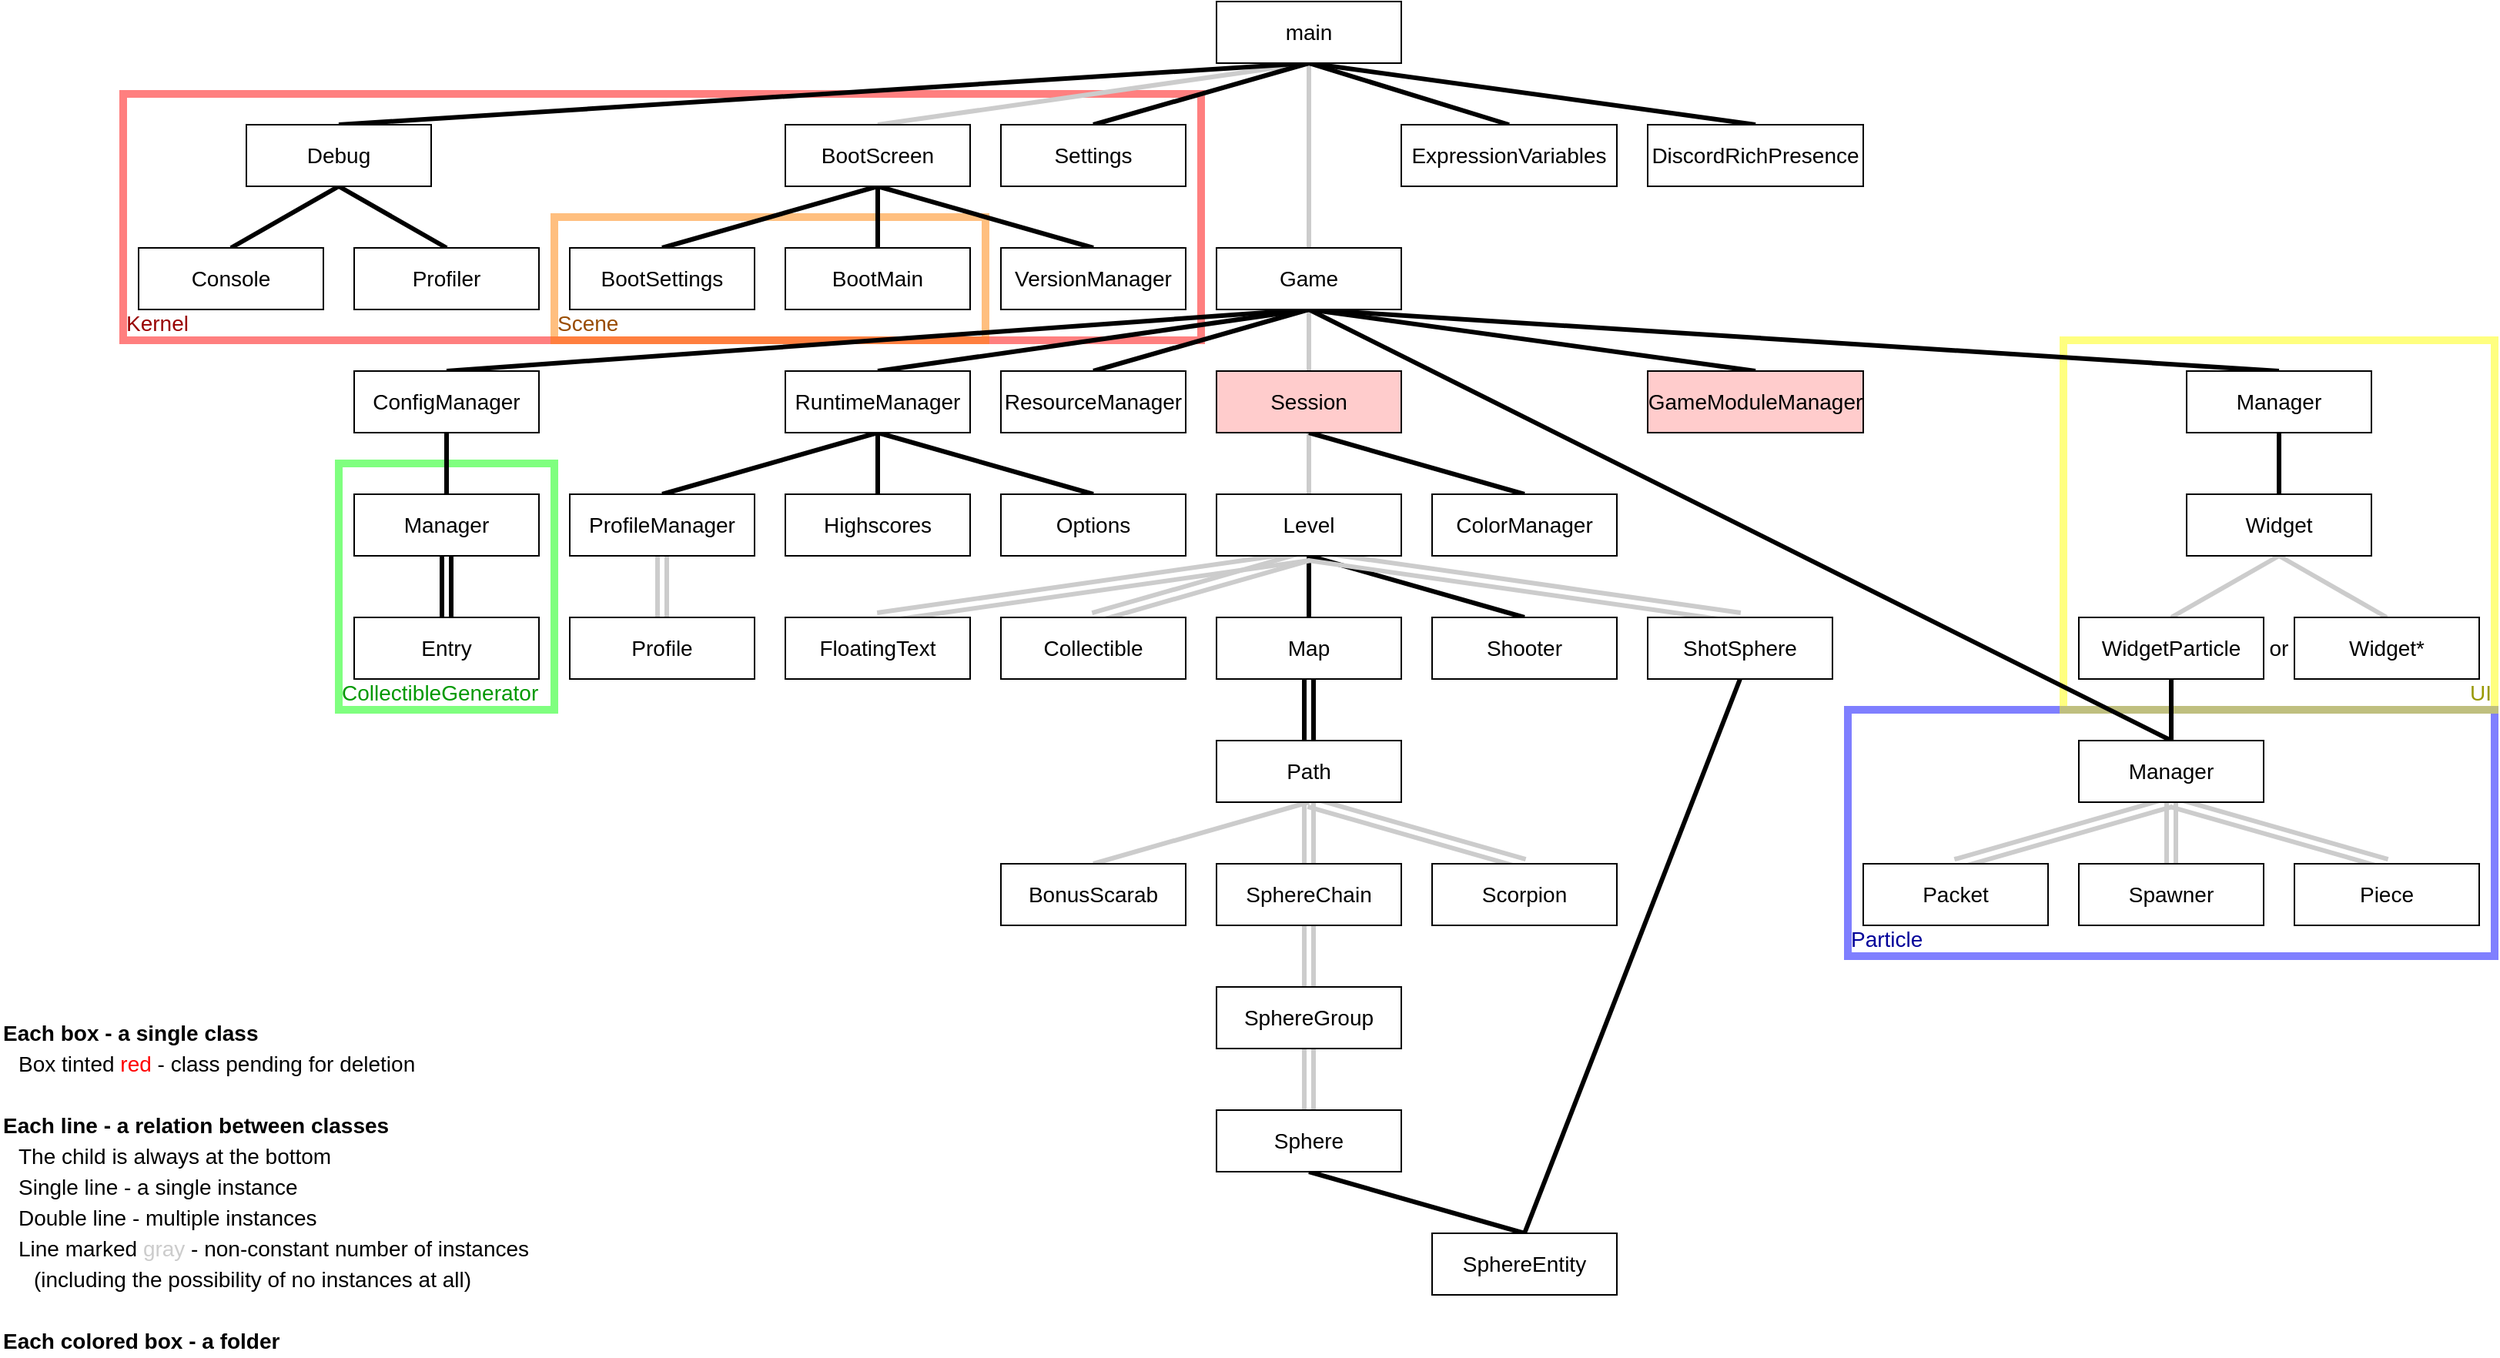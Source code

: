 <mxfile version="20.3.0" type="device"><diagram id="h_zDfp5tPSLX6i92sAXj" name="Strona-1"><mxGraphModel dx="1038" dy="649" grid="1" gridSize="10" guides="1" tooltips="1" connect="1" arrows="1" fold="1" page="1" pageScale="1" pageWidth="2000" pageHeight="1000" math="0" shadow="0"><root><mxCell id="0"/><mxCell id="1" parent="0"/><mxCell id="z9LtCZzbxtNk2Y4ewc-G-87" value="Kernel" style="rounded=0;whiteSpace=wrap;html=1;fontSize=14;fillColor=none;strokeWidth=5;perimeterSpacing=0;opacity=50;strokeColor=#FF0000;verticalAlign=bottom;align=left;fontColor=#990000;" vertex="1" parent="1"><mxGeometry x="160" y="140" width="700" height="160" as="geometry"/></mxCell><mxCell id="z9LtCZzbxtNk2Y4ewc-G-88" value="Scene" style="rounded=0;whiteSpace=wrap;html=1;fontSize=14;fillColor=none;strokeWidth=5;perimeterSpacing=0;opacity=50;strokeColor=#FF8000;verticalAlign=bottom;align=left;fontColor=#994C00;" vertex="1" parent="1"><mxGeometry x="440" y="220" width="280" height="80" as="geometry"/></mxCell><mxCell id="z9LtCZzbxtNk2Y4ewc-G-89" value="CollectibleGenerator" style="rounded=0;whiteSpace=wrap;html=1;fontSize=14;fillColor=none;strokeWidth=5;perimeterSpacing=0;opacity=50;strokeColor=#00FF00;verticalAlign=bottom;align=left;fontColor=#009900;" vertex="1" parent="1"><mxGeometry x="300" y="380" width="140" height="160" as="geometry"/></mxCell><mxCell id="z9LtCZzbxtNk2Y4ewc-G-90" value="Particle" style="rounded=0;whiteSpace=wrap;html=1;fontSize=14;fillColor=none;strokeWidth=5;perimeterSpacing=0;opacity=50;strokeColor=#0000FF;verticalAlign=bottom;align=left;fontColor=#000099;" vertex="1" parent="1"><mxGeometry x="1280" y="540" width="420" height="160" as="geometry"/></mxCell><mxCell id="z9LtCZzbxtNk2Y4ewc-G-92" value="UI" style="rounded=0;whiteSpace=wrap;html=1;fontSize=14;fillColor=none;strokeWidth=5;perimeterSpacing=0;opacity=50;strokeColor=#FFFF00;verticalAlign=bottom;align=right;fontColor=#999900;" vertex="1" parent="1"><mxGeometry x="1420" y="300" width="280" height="240" as="geometry"/></mxCell><mxCell id="z9LtCZzbxtNk2Y4ewc-G-29" style="rounded=0;orthogonalLoop=1;jettySize=auto;html=1;exitX=0.5;exitY=1;exitDx=0;exitDy=0;entryX=0.5;entryY=0;entryDx=0;entryDy=0;fontSize=14;endArrow=none;endFill=0;strokeWidth=3;strokeColor=#CCCCCC;" edge="1" parent="1" source="z9LtCZzbxtNk2Y4ewc-G-1" target="z9LtCZzbxtNk2Y4ewc-G-2"><mxGeometry relative="1" as="geometry"/></mxCell><mxCell id="z9LtCZzbxtNk2Y4ewc-G-39" style="edgeStyle=none;rounded=0;orthogonalLoop=1;jettySize=auto;html=1;exitX=0.5;exitY=1;exitDx=0;exitDy=0;entryX=0.5;entryY=0;entryDx=0;entryDy=0;strokeWidth=3;fontSize=14;endArrow=none;endFill=0;strokeColor=#CCCCCC;" edge="1" parent="1" source="z9LtCZzbxtNk2Y4ewc-G-1" target="z9LtCZzbxtNk2Y4ewc-G-3"><mxGeometry relative="1" as="geometry"/></mxCell><mxCell id="z9LtCZzbxtNk2Y4ewc-G-40" style="edgeStyle=none;rounded=0;orthogonalLoop=1;jettySize=auto;html=1;exitX=0.5;exitY=1;exitDx=0;exitDy=0;entryX=0.5;entryY=0;entryDx=0;entryDy=0;strokeWidth=3;fontSize=14;endArrow=none;endFill=0;" edge="1" parent="1" source="z9LtCZzbxtNk2Y4ewc-G-1" target="z9LtCZzbxtNk2Y4ewc-G-6"><mxGeometry relative="1" as="geometry"/></mxCell><mxCell id="z9LtCZzbxtNk2Y4ewc-G-41" style="edgeStyle=none;rounded=0;orthogonalLoop=1;jettySize=auto;html=1;exitX=0.5;exitY=1;exitDx=0;exitDy=0;entryX=0.5;entryY=0;entryDx=0;entryDy=0;strokeWidth=3;fontSize=14;endArrow=none;endFill=0;" edge="1" parent="1" source="z9LtCZzbxtNk2Y4ewc-G-1" target="z9LtCZzbxtNk2Y4ewc-G-7"><mxGeometry relative="1" as="geometry"/></mxCell><mxCell id="z9LtCZzbxtNk2Y4ewc-G-42" style="edgeStyle=none;rounded=0;orthogonalLoop=1;jettySize=auto;html=1;exitX=0.5;exitY=1;exitDx=0;exitDy=0;entryX=0.5;entryY=0;entryDx=0;entryDy=0;strokeWidth=3;fontSize=14;endArrow=none;endFill=0;" edge="1" parent="1" source="z9LtCZzbxtNk2Y4ewc-G-1" target="z9LtCZzbxtNk2Y4ewc-G-4"><mxGeometry relative="1" as="geometry"/></mxCell><mxCell id="z9LtCZzbxtNk2Y4ewc-G-43" style="edgeStyle=none;rounded=0;orthogonalLoop=1;jettySize=auto;html=1;exitX=0.5;exitY=1;exitDx=0;exitDy=0;entryX=0.5;entryY=0;entryDx=0;entryDy=0;strokeWidth=3;fontSize=14;endArrow=none;endFill=0;" edge="1" parent="1" source="z9LtCZzbxtNk2Y4ewc-G-1" target="z9LtCZzbxtNk2Y4ewc-G-5"><mxGeometry relative="1" as="geometry"/></mxCell><mxCell id="z9LtCZzbxtNk2Y4ewc-G-1" value="main" style="rounded=0;whiteSpace=wrap;html=1;fontSize=14;" vertex="1" parent="1"><mxGeometry x="870" y="80" width="120" height="40" as="geometry"/></mxCell><mxCell id="z9LtCZzbxtNk2Y4ewc-G-30" style="rounded=0;orthogonalLoop=1;jettySize=auto;html=1;exitX=0.5;exitY=1;exitDx=0;exitDy=0;entryX=0.5;entryY=0;entryDx=0;entryDy=0;strokeWidth=3;fontSize=14;endArrow=none;endFill=0;strokeColor=#CCCCCC;" edge="1" parent="1" source="z9LtCZzbxtNk2Y4ewc-G-2" target="z9LtCZzbxtNk2Y4ewc-G-8"><mxGeometry relative="1" as="geometry"/></mxCell><mxCell id="z9LtCZzbxtNk2Y4ewc-G-44" style="edgeStyle=none;rounded=0;orthogonalLoop=1;jettySize=auto;html=1;exitX=0.5;exitY=1;exitDx=0;exitDy=0;entryX=0.5;entryY=0;entryDx=0;entryDy=0;strokeWidth=3;fontSize=14;endArrow=none;endFill=0;" edge="1" parent="1" source="z9LtCZzbxtNk2Y4ewc-G-2" target="z9LtCZzbxtNk2Y4ewc-G-11"><mxGeometry relative="1" as="geometry"/></mxCell><mxCell id="z9LtCZzbxtNk2Y4ewc-G-45" style="edgeStyle=none;rounded=0;orthogonalLoop=1;jettySize=auto;html=1;exitX=0.5;exitY=1;exitDx=0;exitDy=0;entryX=0.5;entryY=0;entryDx=0;entryDy=0;strokeWidth=3;fontSize=14;endArrow=none;endFill=0;" edge="1" parent="1" source="z9LtCZzbxtNk2Y4ewc-G-2" target="z9LtCZzbxtNk2Y4ewc-G-12"><mxGeometry relative="1" as="geometry"/></mxCell><mxCell id="z9LtCZzbxtNk2Y4ewc-G-46" style="edgeStyle=none;rounded=0;orthogonalLoop=1;jettySize=auto;html=1;exitX=0.5;exitY=1;exitDx=0;exitDy=0;entryX=0.5;entryY=0;entryDx=0;entryDy=0;strokeWidth=3;fontSize=14;endArrow=none;endFill=0;" edge="1" parent="1" source="z9LtCZzbxtNk2Y4ewc-G-2" target="z9LtCZzbxtNk2Y4ewc-G-13"><mxGeometry relative="1" as="geometry"/></mxCell><mxCell id="z9LtCZzbxtNk2Y4ewc-G-47" style="edgeStyle=none;rounded=0;orthogonalLoop=1;jettySize=auto;html=1;exitX=0.5;exitY=1;exitDx=0;exitDy=0;entryX=0.5;entryY=0;entryDx=0;entryDy=0;strokeWidth=3;fontSize=14;endArrow=none;endFill=0;" edge="1" parent="1" source="z9LtCZzbxtNk2Y4ewc-G-2" target="z9LtCZzbxtNk2Y4ewc-G-14"><mxGeometry relative="1" as="geometry"/></mxCell><mxCell id="z9LtCZzbxtNk2Y4ewc-G-48" style="edgeStyle=none;rounded=0;orthogonalLoop=1;jettySize=auto;html=1;exitX=0.5;exitY=1;exitDx=0;exitDy=0;entryX=0.5;entryY=0;entryDx=0;entryDy=0;strokeWidth=3;fontSize=14;endArrow=none;endFill=0;" edge="1" parent="1" source="z9LtCZzbxtNk2Y4ewc-G-2" target="z9LtCZzbxtNk2Y4ewc-G-9"><mxGeometry relative="1" as="geometry"/></mxCell><mxCell id="z9LtCZzbxtNk2Y4ewc-G-49" style="edgeStyle=none;rounded=0;orthogonalLoop=1;jettySize=auto;html=1;exitX=0.5;exitY=1;exitDx=0;exitDy=0;entryX=0.5;entryY=0;entryDx=0;entryDy=0;strokeWidth=3;fontSize=14;endArrow=none;endFill=0;" edge="1" parent="1" source="z9LtCZzbxtNk2Y4ewc-G-2" target="z9LtCZzbxtNk2Y4ewc-G-10"><mxGeometry relative="1" as="geometry"/></mxCell><mxCell id="z9LtCZzbxtNk2Y4ewc-G-2" value="Game" style="rounded=0;whiteSpace=wrap;html=1;fontSize=14;" vertex="1" parent="1"><mxGeometry x="870" y="240" width="120" height="40" as="geometry"/></mxCell><mxCell id="z9LtCZzbxtNk2Y4ewc-G-64" style="edgeStyle=none;rounded=0;orthogonalLoop=1;jettySize=auto;html=1;exitX=0.5;exitY=1;exitDx=0;exitDy=0;entryX=0.5;entryY=0;entryDx=0;entryDy=0;strokeWidth=3;fontSize=14;endArrow=none;endFill=0;" edge="1" parent="1" source="z9LtCZzbxtNk2Y4ewc-G-3" target="z9LtCZzbxtNk2Y4ewc-G-61"><mxGeometry relative="1" as="geometry"/></mxCell><mxCell id="z9LtCZzbxtNk2Y4ewc-G-65" style="edgeStyle=none;rounded=0;orthogonalLoop=1;jettySize=auto;html=1;exitX=0.5;exitY=1;exitDx=0;exitDy=0;entryX=0.5;entryY=0;entryDx=0;entryDy=0;strokeWidth=3;fontSize=14;endArrow=none;endFill=0;" edge="1" parent="1" source="z9LtCZzbxtNk2Y4ewc-G-3" target="z9LtCZzbxtNk2Y4ewc-G-62"><mxGeometry relative="1" as="geometry"/></mxCell><mxCell id="z9LtCZzbxtNk2Y4ewc-G-66" style="edgeStyle=none;rounded=0;orthogonalLoop=1;jettySize=auto;html=1;exitX=0.5;exitY=1;exitDx=0;exitDy=0;entryX=0.5;entryY=0;entryDx=0;entryDy=0;strokeWidth=3;fontSize=14;endArrow=none;endFill=0;" edge="1" parent="1" source="z9LtCZzbxtNk2Y4ewc-G-3" target="z9LtCZzbxtNk2Y4ewc-G-63"><mxGeometry relative="1" as="geometry"/></mxCell><mxCell id="z9LtCZzbxtNk2Y4ewc-G-3" value="BootScreen" style="rounded=0;whiteSpace=wrap;html=1;fontSize=14;" vertex="1" parent="1"><mxGeometry x="590" y="160" width="120" height="40" as="geometry"/></mxCell><mxCell id="z9LtCZzbxtNk2Y4ewc-G-59" style="edgeStyle=none;rounded=0;orthogonalLoop=1;jettySize=auto;html=1;exitX=0.5;exitY=1;exitDx=0;exitDy=0;entryX=0.5;entryY=0;entryDx=0;entryDy=0;strokeWidth=3;fontSize=14;endArrow=none;endFill=0;" edge="1" parent="1" source="z9LtCZzbxtNk2Y4ewc-G-4" target="z9LtCZzbxtNk2Y4ewc-G-56"><mxGeometry relative="1" as="geometry"/></mxCell><mxCell id="z9LtCZzbxtNk2Y4ewc-G-60" style="edgeStyle=none;rounded=0;orthogonalLoop=1;jettySize=auto;html=1;exitX=0.5;exitY=1;exitDx=0;exitDy=0;entryX=0.5;entryY=0;entryDx=0;entryDy=0;strokeWidth=3;fontSize=14;endArrow=none;endFill=0;" edge="1" parent="1" source="z9LtCZzbxtNk2Y4ewc-G-4" target="z9LtCZzbxtNk2Y4ewc-G-58"><mxGeometry relative="1" as="geometry"/></mxCell><mxCell id="z9LtCZzbxtNk2Y4ewc-G-4" value="Debug" style="rounded=0;whiteSpace=wrap;html=1;fontSize=14;" vertex="1" parent="1"><mxGeometry x="240" y="160" width="120" height="40" as="geometry"/></mxCell><mxCell id="z9LtCZzbxtNk2Y4ewc-G-5" value="Settings" style="rounded=0;whiteSpace=wrap;html=1;fontSize=14;" vertex="1" parent="1"><mxGeometry x="730" y="160" width="120" height="40" as="geometry"/></mxCell><mxCell id="z9LtCZzbxtNk2Y4ewc-G-6" value="ExpressionVariables" style="rounded=0;whiteSpace=wrap;html=1;fontSize=14;" vertex="1" parent="1"><mxGeometry x="990" y="160" width="140" height="40" as="geometry"/></mxCell><mxCell id="z9LtCZzbxtNk2Y4ewc-G-7" value="DiscordRichPresence" style="rounded=0;whiteSpace=wrap;html=1;fontSize=14;" vertex="1" parent="1"><mxGeometry x="1150" y="160" width="140" height="40" as="geometry"/></mxCell><mxCell id="z9LtCZzbxtNk2Y4ewc-G-31" style="rounded=0;orthogonalLoop=1;jettySize=auto;html=1;exitX=0.5;exitY=1;exitDx=0;exitDy=0;entryX=0.5;entryY=0;entryDx=0;entryDy=0;strokeWidth=3;fontSize=14;endArrow=none;endFill=0;strokeColor=#CCCCCC;" edge="1" parent="1" source="z9LtCZzbxtNk2Y4ewc-G-8" target="z9LtCZzbxtNk2Y4ewc-G-15"><mxGeometry relative="1" as="geometry"/></mxCell><mxCell id="z9LtCZzbxtNk2Y4ewc-G-50" style="edgeStyle=none;rounded=0;orthogonalLoop=1;jettySize=auto;html=1;exitX=0.5;exitY=1;exitDx=0;exitDy=0;entryX=0.5;entryY=0;entryDx=0;entryDy=0;strokeWidth=3;fontSize=14;endArrow=none;endFill=0;" edge="1" parent="1" source="z9LtCZzbxtNk2Y4ewc-G-8" target="z9LtCZzbxtNk2Y4ewc-G-16"><mxGeometry relative="1" as="geometry"/></mxCell><mxCell id="z9LtCZzbxtNk2Y4ewc-G-8" value="Session" style="rounded=0;whiteSpace=wrap;html=1;fontSize=14;fillColor=#FFCCCC;" vertex="1" parent="1"><mxGeometry x="870" y="320" width="120" height="40" as="geometry"/></mxCell><mxCell id="z9LtCZzbxtNk2Y4ewc-G-80" style="edgeStyle=none;rounded=0;orthogonalLoop=1;jettySize=auto;html=1;exitX=0.5;exitY=1;exitDx=0;exitDy=0;entryX=0.5;entryY=0;entryDx=0;entryDy=0;strokeWidth=3;fontSize=14;endArrow=none;endFill=0;" edge="1" parent="1" source="z9LtCZzbxtNk2Y4ewc-G-9" target="z9LtCZzbxtNk2Y4ewc-G-79"><mxGeometry relative="1" as="geometry"/></mxCell><mxCell id="z9LtCZzbxtNk2Y4ewc-G-9" value="Manager" style="rounded=0;whiteSpace=wrap;html=1;fontSize=14;" vertex="1" parent="1"><mxGeometry x="1500" y="320" width="120" height="40" as="geometry"/></mxCell><mxCell id="z9LtCZzbxtNk2Y4ewc-G-84" style="edgeStyle=none;rounded=0;orthogonalLoop=1;jettySize=auto;html=1;exitX=0.5;exitY=1;exitDx=0;exitDy=0;entryX=0.5;entryY=0;entryDx=0;entryDy=0;strokeWidth=3;fontSize=14;endArrow=none;endFill=0;strokeColor=#CCCCCC;shape=link;" edge="1" parent="1" source="z9LtCZzbxtNk2Y4ewc-G-10" target="z9LtCZzbxtNk2Y4ewc-G-81"><mxGeometry relative="1" as="geometry"/></mxCell><mxCell id="z9LtCZzbxtNk2Y4ewc-G-85" style="edgeStyle=none;rounded=0;orthogonalLoop=1;jettySize=auto;html=1;exitX=0.5;exitY=1;exitDx=0;exitDy=0;entryX=0.5;entryY=0;entryDx=0;entryDy=0;strokeWidth=3;fontSize=14;endArrow=none;endFill=0;strokeColor=#CCCCCC;shape=link;" edge="1" parent="1" source="z9LtCZzbxtNk2Y4ewc-G-10" target="z9LtCZzbxtNk2Y4ewc-G-82"><mxGeometry relative="1" as="geometry"/></mxCell><mxCell id="z9LtCZzbxtNk2Y4ewc-G-86" style="edgeStyle=none;rounded=0;orthogonalLoop=1;jettySize=auto;html=1;exitX=0.5;exitY=1;exitDx=0;exitDy=0;entryX=0.5;entryY=0;entryDx=0;entryDy=0;strokeWidth=3;fontSize=14;endArrow=none;endFill=0;strokeColor=#CCCCCC;shape=link;" edge="1" parent="1" source="z9LtCZzbxtNk2Y4ewc-G-10" target="z9LtCZzbxtNk2Y4ewc-G-83"><mxGeometry relative="1" as="geometry"/></mxCell><mxCell id="z9LtCZzbxtNk2Y4ewc-G-10" value="Manager" style="rounded=0;whiteSpace=wrap;html=1;fontSize=14;" vertex="1" parent="1"><mxGeometry x="1430" y="560" width="120" height="40" as="geometry"/></mxCell><mxCell id="z9LtCZzbxtNk2Y4ewc-G-76" style="edgeStyle=none;rounded=0;orthogonalLoop=1;jettySize=auto;html=1;exitX=0.5;exitY=1;exitDx=0;exitDy=0;entryX=0.5;entryY=0;entryDx=0;entryDy=0;strokeWidth=3;fontSize=14;endArrow=none;endFill=0;" edge="1" parent="1" source="z9LtCZzbxtNk2Y4ewc-G-11" target="z9LtCZzbxtNk2Y4ewc-G-75"><mxGeometry relative="1" as="geometry"/></mxCell><mxCell id="z9LtCZzbxtNk2Y4ewc-G-11" value="ConfigManager" style="rounded=0;whiteSpace=wrap;html=1;fontSize=14;" vertex="1" parent="1"><mxGeometry x="310" y="320" width="120" height="40" as="geometry"/></mxCell><mxCell id="z9LtCZzbxtNk2Y4ewc-G-12" value="ResourceManager" style="rounded=0;whiteSpace=wrap;html=1;fontSize=14;" vertex="1" parent="1"><mxGeometry x="730" y="320" width="120" height="40" as="geometry"/></mxCell><mxCell id="z9LtCZzbxtNk2Y4ewc-G-70" style="edgeStyle=none;rounded=0;orthogonalLoop=1;jettySize=auto;html=1;exitX=0.5;exitY=1;exitDx=0;exitDy=0;entryX=0.5;entryY=0;entryDx=0;entryDy=0;strokeWidth=3;fontSize=14;endArrow=none;endFill=0;" edge="1" parent="1" source="z9LtCZzbxtNk2Y4ewc-G-13" target="z9LtCZzbxtNk2Y4ewc-G-69"><mxGeometry relative="1" as="geometry"/></mxCell><mxCell id="z9LtCZzbxtNk2Y4ewc-G-71" style="edgeStyle=none;rounded=0;orthogonalLoop=1;jettySize=auto;html=1;exitX=0.5;exitY=1;exitDx=0;exitDy=0;entryX=0.5;entryY=0;entryDx=0;entryDy=0;strokeWidth=3;fontSize=14;endArrow=none;endFill=0;" edge="1" parent="1" source="z9LtCZzbxtNk2Y4ewc-G-13" target="z9LtCZzbxtNk2Y4ewc-G-68"><mxGeometry relative="1" as="geometry"/></mxCell><mxCell id="z9LtCZzbxtNk2Y4ewc-G-72" style="edgeStyle=none;rounded=0;orthogonalLoop=1;jettySize=auto;html=1;exitX=0.5;exitY=1;exitDx=0;exitDy=0;entryX=0.5;entryY=0;entryDx=0;entryDy=0;strokeWidth=3;fontSize=14;endArrow=none;endFill=0;" edge="1" parent="1" source="z9LtCZzbxtNk2Y4ewc-G-13" target="z9LtCZzbxtNk2Y4ewc-G-67"><mxGeometry relative="1" as="geometry"/></mxCell><mxCell id="z9LtCZzbxtNk2Y4ewc-G-13" value="RuntimeManager" style="rounded=0;whiteSpace=wrap;html=1;fontSize=14;" vertex="1" parent="1"><mxGeometry x="590" y="320" width="120" height="40" as="geometry"/></mxCell><mxCell id="z9LtCZzbxtNk2Y4ewc-G-14" value="GameModuleManager" style="rounded=0;whiteSpace=wrap;html=1;fontSize=14;fillColor=#FFCCCC;" vertex="1" parent="1"><mxGeometry x="1150" y="320" width="140" height="40" as="geometry"/></mxCell><mxCell id="z9LtCZzbxtNk2Y4ewc-G-32" style="rounded=0;orthogonalLoop=1;jettySize=auto;html=1;exitX=0.5;exitY=1;exitDx=0;exitDy=0;entryX=0.5;entryY=0;entryDx=0;entryDy=0;strokeWidth=3;fontSize=14;endArrow=none;endFill=0;" edge="1" parent="1" source="z9LtCZzbxtNk2Y4ewc-G-15" target="z9LtCZzbxtNk2Y4ewc-G-17"><mxGeometry relative="1" as="geometry"/></mxCell><mxCell id="z9LtCZzbxtNk2Y4ewc-G-51" style="edgeStyle=none;rounded=0;orthogonalLoop=1;jettySize=auto;html=1;exitX=0.5;exitY=1;exitDx=0;exitDy=0;entryX=0.5;entryY=0;entryDx=0;entryDy=0;strokeWidth=3;fontSize=14;endArrow=none;endFill=0;shape=link;strokeColor=#CCCCCC;" edge="1" parent="1" source="z9LtCZzbxtNk2Y4ewc-G-15" target="z9LtCZzbxtNk2Y4ewc-G-21"><mxGeometry relative="1" as="geometry"/></mxCell><mxCell id="z9LtCZzbxtNk2Y4ewc-G-52" style="edgeStyle=none;rounded=0;orthogonalLoop=1;jettySize=auto;html=1;exitX=0.5;exitY=1;exitDx=0;exitDy=0;entryX=0.5;entryY=0;entryDx=0;entryDy=0;strokeWidth=3;fontSize=14;endArrow=none;endFill=0;shape=link;strokeColor=#CCCCCC;" edge="1" parent="1" source="z9LtCZzbxtNk2Y4ewc-G-15" target="z9LtCZzbxtNk2Y4ewc-G-20"><mxGeometry relative="1" as="geometry"/></mxCell><mxCell id="z9LtCZzbxtNk2Y4ewc-G-53" style="edgeStyle=none;rounded=0;orthogonalLoop=1;jettySize=auto;html=1;exitX=0.5;exitY=1;exitDx=0;exitDy=0;entryX=0.5;entryY=0;entryDx=0;entryDy=0;strokeWidth=3;fontSize=14;endArrow=none;endFill=0;" edge="1" parent="1" source="z9LtCZzbxtNk2Y4ewc-G-15" target="z9LtCZzbxtNk2Y4ewc-G-18"><mxGeometry relative="1" as="geometry"/></mxCell><mxCell id="z9LtCZzbxtNk2Y4ewc-G-54" style="edgeStyle=none;rounded=0;orthogonalLoop=1;jettySize=auto;html=1;exitX=0.5;exitY=1;exitDx=0;exitDy=0;entryX=0.5;entryY=0;entryDx=0;entryDy=0;strokeWidth=3;fontSize=14;endArrow=none;endFill=0;shape=link;strokeColor=#CCCCCC;" edge="1" parent="1" source="z9LtCZzbxtNk2Y4ewc-G-15" target="z9LtCZzbxtNk2Y4ewc-G-19"><mxGeometry relative="1" as="geometry"/></mxCell><mxCell id="z9LtCZzbxtNk2Y4ewc-G-15" value="Level" style="rounded=0;whiteSpace=wrap;html=1;fontSize=14;" vertex="1" parent="1"><mxGeometry x="870" y="400" width="120" height="40" as="geometry"/></mxCell><mxCell id="z9LtCZzbxtNk2Y4ewc-G-16" value="ColorManager" style="rounded=0;whiteSpace=wrap;html=1;fontSize=14;" vertex="1" parent="1"><mxGeometry x="1010" y="400" width="120" height="40" as="geometry"/></mxCell><mxCell id="z9LtCZzbxtNk2Y4ewc-G-33" style="rounded=0;orthogonalLoop=1;jettySize=auto;html=1;exitX=0.5;exitY=1;exitDx=0;exitDy=0;entryX=0.5;entryY=0;entryDx=0;entryDy=0;strokeWidth=3;fontSize=14;endArrow=none;endFill=0;shape=link;" edge="1" parent="1" source="z9LtCZzbxtNk2Y4ewc-G-17" target="z9LtCZzbxtNk2Y4ewc-G-22"><mxGeometry relative="1" as="geometry"/></mxCell><mxCell id="z9LtCZzbxtNk2Y4ewc-G-17" value="Map" style="rounded=0;whiteSpace=wrap;html=1;fontSize=14;" vertex="1" parent="1"><mxGeometry x="870" y="480" width="120" height="40" as="geometry"/></mxCell><mxCell id="z9LtCZzbxtNk2Y4ewc-G-18" value="Shooter" style="rounded=0;whiteSpace=wrap;html=1;fontSize=14;" vertex="1" parent="1"><mxGeometry x="1010" y="480" width="120" height="40" as="geometry"/></mxCell><mxCell id="z9LtCZzbxtNk2Y4ewc-G-100" style="edgeStyle=none;rounded=0;orthogonalLoop=1;jettySize=auto;html=1;exitX=0.5;exitY=1;exitDx=0;exitDy=0;strokeWidth=3;fontSize=14;fontColor=#009900;endArrow=none;endFill=0;" edge="1" parent="1" source="z9LtCZzbxtNk2Y4ewc-G-19"><mxGeometry relative="1" as="geometry"><mxPoint x="1070" y="880" as="targetPoint"/></mxGeometry></mxCell><mxCell id="z9LtCZzbxtNk2Y4ewc-G-19" value="ShotSphere" style="rounded=0;whiteSpace=wrap;html=1;fontSize=14;" vertex="1" parent="1"><mxGeometry x="1150" y="480" width="120" height="40" as="geometry"/></mxCell><mxCell id="z9LtCZzbxtNk2Y4ewc-G-20" value="Collectible" style="rounded=0;whiteSpace=wrap;html=1;fontSize=14;" vertex="1" parent="1"><mxGeometry x="730" y="480" width="120" height="40" as="geometry"/></mxCell><mxCell id="z9LtCZzbxtNk2Y4ewc-G-21" value="FloatingText" style="rounded=0;whiteSpace=wrap;html=1;fontSize=14;" vertex="1" parent="1"><mxGeometry x="590" y="480" width="120" height="40" as="geometry"/></mxCell><mxCell id="z9LtCZzbxtNk2Y4ewc-G-34" style="rounded=0;orthogonalLoop=1;jettySize=auto;html=1;exitX=0.5;exitY=1;exitDx=0;exitDy=0;entryX=0.5;entryY=0;entryDx=0;entryDy=0;strokeWidth=3;fontSize=14;endArrow=none;endFill=0;shape=link;strokeColor=#CCCCCC;" edge="1" parent="1" source="z9LtCZzbxtNk2Y4ewc-G-22" target="z9LtCZzbxtNk2Y4ewc-G-23"><mxGeometry relative="1" as="geometry"/></mxCell><mxCell id="z9LtCZzbxtNk2Y4ewc-G-38" style="rounded=0;orthogonalLoop=1;jettySize=auto;html=1;exitX=0.5;exitY=1;exitDx=0;exitDy=0;entryX=0.5;entryY=0;entryDx=0;entryDy=0;strokeWidth=3;fontSize=14;endArrow=none;endFill=0;strokeColor=#CCCCCC;" edge="1" parent="1" source="z9LtCZzbxtNk2Y4ewc-G-22" target="z9LtCZzbxtNk2Y4ewc-G-24"><mxGeometry relative="1" as="geometry"/></mxCell><mxCell id="z9LtCZzbxtNk2Y4ewc-G-55" style="edgeStyle=none;rounded=0;orthogonalLoop=1;jettySize=auto;html=1;exitX=0.5;exitY=1;exitDx=0;exitDy=0;entryX=0.5;entryY=0;entryDx=0;entryDy=0;strokeWidth=3;fontSize=14;endArrow=none;endFill=0;shape=link;strokeColor=#CCCCCC;" edge="1" parent="1" source="z9LtCZzbxtNk2Y4ewc-G-22" target="z9LtCZzbxtNk2Y4ewc-G-25"><mxGeometry relative="1" as="geometry"/></mxCell><mxCell id="z9LtCZzbxtNk2Y4ewc-G-22" value="Path" style="rounded=0;whiteSpace=wrap;html=1;fontSize=14;" vertex="1" parent="1"><mxGeometry x="870" y="560" width="120" height="40" as="geometry"/></mxCell><mxCell id="z9LtCZzbxtNk2Y4ewc-G-35" style="rounded=0;orthogonalLoop=1;jettySize=auto;html=1;exitX=0.5;exitY=1;exitDx=0;exitDy=0;entryX=0.5;entryY=0;entryDx=0;entryDy=0;strokeWidth=3;fontSize=14;endArrow=none;endFill=0;shape=link;strokeColor=#CCCCCC;" edge="1" parent="1" source="z9LtCZzbxtNk2Y4ewc-G-23" target="z9LtCZzbxtNk2Y4ewc-G-26"><mxGeometry relative="1" as="geometry"/></mxCell><mxCell id="z9LtCZzbxtNk2Y4ewc-G-23" value="SphereChain" style="rounded=0;whiteSpace=wrap;html=1;fontSize=14;" vertex="1" parent="1"><mxGeometry x="870" y="640" width="120" height="40" as="geometry"/></mxCell><mxCell id="z9LtCZzbxtNk2Y4ewc-G-24" value="BonusScarab" style="rounded=0;whiteSpace=wrap;html=1;fontSize=14;" vertex="1" parent="1"><mxGeometry x="730" y="640" width="120" height="40" as="geometry"/></mxCell><mxCell id="z9LtCZzbxtNk2Y4ewc-G-25" value="Scorpion" style="rounded=0;whiteSpace=wrap;html=1;fontSize=14;" vertex="1" parent="1"><mxGeometry x="1010" y="640" width="120" height="40" as="geometry"/></mxCell><mxCell id="z9LtCZzbxtNk2Y4ewc-G-36" style="rounded=0;orthogonalLoop=1;jettySize=auto;html=1;exitX=0.5;exitY=1;exitDx=0;exitDy=0;entryX=0.5;entryY=0;entryDx=0;entryDy=0;strokeWidth=3;fontSize=14;endArrow=none;endFill=0;strokeColor=#CCCCCC;shape=link;" edge="1" parent="1" source="z9LtCZzbxtNk2Y4ewc-G-26" target="z9LtCZzbxtNk2Y4ewc-G-27"><mxGeometry relative="1" as="geometry"/></mxCell><mxCell id="z9LtCZzbxtNk2Y4ewc-G-26" value="SphereGroup" style="rounded=0;whiteSpace=wrap;html=1;fontSize=14;" vertex="1" parent="1"><mxGeometry x="870" y="720" width="120" height="40" as="geometry"/></mxCell><mxCell id="z9LtCZzbxtNk2Y4ewc-G-37" style="rounded=0;orthogonalLoop=1;jettySize=auto;html=1;exitX=0.5;exitY=1;exitDx=0;exitDy=0;entryX=0.5;entryY=0;entryDx=0;entryDy=0;strokeWidth=3;fontSize=14;endArrow=none;endFill=0;" edge="1" parent="1" source="z9LtCZzbxtNk2Y4ewc-G-27" target="z9LtCZzbxtNk2Y4ewc-G-28"><mxGeometry relative="1" as="geometry"/></mxCell><mxCell id="z9LtCZzbxtNk2Y4ewc-G-27" value="Sphere" style="rounded=0;whiteSpace=wrap;html=1;fontSize=14;" vertex="1" parent="1"><mxGeometry x="870" y="800" width="120" height="40" as="geometry"/></mxCell><mxCell id="z9LtCZzbxtNk2Y4ewc-G-28" value="SphereEntity" style="rounded=0;whiteSpace=wrap;html=1;fontSize=14;" vertex="1" parent="1"><mxGeometry x="1010" y="880" width="120" height="40" as="geometry"/></mxCell><mxCell id="z9LtCZzbxtNk2Y4ewc-G-56" value="Profiler" style="rounded=0;whiteSpace=wrap;html=1;fontSize=14;" vertex="1" parent="1"><mxGeometry x="310" y="240" width="120" height="40" as="geometry"/></mxCell><mxCell id="z9LtCZzbxtNk2Y4ewc-G-58" value="Console" style="rounded=0;whiteSpace=wrap;html=1;fontSize=14;" vertex="1" parent="1"><mxGeometry x="170" y="240" width="120" height="40" as="geometry"/></mxCell><mxCell id="z9LtCZzbxtNk2Y4ewc-G-61" value="VersionManager" style="rounded=0;whiteSpace=wrap;html=1;fontSize=14;" vertex="1" parent="1"><mxGeometry x="730" y="240" width="120" height="40" as="geometry"/></mxCell><mxCell id="z9LtCZzbxtNk2Y4ewc-G-62" value="BootMain" style="rounded=0;whiteSpace=wrap;html=1;fontSize=14;" vertex="1" parent="1"><mxGeometry x="590" y="240" width="120" height="40" as="geometry"/></mxCell><mxCell id="z9LtCZzbxtNk2Y4ewc-G-63" value="BootSettings" style="rounded=0;whiteSpace=wrap;html=1;fontSize=14;" vertex="1" parent="1"><mxGeometry x="450" y="240" width="120" height="40" as="geometry"/></mxCell><mxCell id="z9LtCZzbxtNk2Y4ewc-G-74" style="edgeStyle=none;rounded=0;orthogonalLoop=1;jettySize=auto;html=1;exitX=0.5;exitY=1;exitDx=0;exitDy=0;entryX=0.5;entryY=0;entryDx=0;entryDy=0;strokeWidth=3;fontSize=14;endArrow=none;endFill=0;shape=link;strokeColor=#CCCCCC;" edge="1" parent="1" source="z9LtCZzbxtNk2Y4ewc-G-67" target="z9LtCZzbxtNk2Y4ewc-G-73"><mxGeometry relative="1" as="geometry"/></mxCell><mxCell id="z9LtCZzbxtNk2Y4ewc-G-67" value="ProfileManager" style="rounded=0;whiteSpace=wrap;html=1;fontSize=14;" vertex="1" parent="1"><mxGeometry x="450" y="400" width="120" height="40" as="geometry"/></mxCell><mxCell id="z9LtCZzbxtNk2Y4ewc-G-68" value="Highscores" style="rounded=0;whiteSpace=wrap;html=1;fontSize=14;" vertex="1" parent="1"><mxGeometry x="590" y="400" width="120" height="40" as="geometry"/></mxCell><mxCell id="z9LtCZzbxtNk2Y4ewc-G-69" value="Options" style="rounded=0;whiteSpace=wrap;html=1;fontSize=14;" vertex="1" parent="1"><mxGeometry x="730" y="400" width="120" height="40" as="geometry"/></mxCell><mxCell id="z9LtCZzbxtNk2Y4ewc-G-73" value="Profile" style="rounded=0;whiteSpace=wrap;html=1;fontSize=14;" vertex="1" parent="1"><mxGeometry x="450" y="480" width="120" height="40" as="geometry"/></mxCell><mxCell id="z9LtCZzbxtNk2Y4ewc-G-78" style="edgeStyle=none;rounded=0;orthogonalLoop=1;jettySize=auto;html=1;exitX=0.5;exitY=1;exitDx=0;exitDy=0;entryX=0.5;entryY=0;entryDx=0;entryDy=0;strokeWidth=3;fontSize=14;endArrow=none;endFill=0;shape=link;" edge="1" parent="1" source="z9LtCZzbxtNk2Y4ewc-G-75" target="z9LtCZzbxtNk2Y4ewc-G-77"><mxGeometry relative="1" as="geometry"/></mxCell><mxCell id="z9LtCZzbxtNk2Y4ewc-G-75" value="Manager" style="rounded=0;whiteSpace=wrap;html=1;fontSize=14;" vertex="1" parent="1"><mxGeometry x="310" y="400" width="120" height="40" as="geometry"/></mxCell><mxCell id="z9LtCZzbxtNk2Y4ewc-G-77" value="Entry" style="rounded=0;whiteSpace=wrap;html=1;fontSize=14;" vertex="1" parent="1"><mxGeometry x="310" y="480" width="120" height="40" as="geometry"/></mxCell><mxCell id="z9LtCZzbxtNk2Y4ewc-G-97" style="rounded=0;orthogonalLoop=1;jettySize=auto;html=1;exitX=0.5;exitY=1;exitDx=0;exitDy=0;entryX=0.5;entryY=0;entryDx=0;entryDy=0;strokeWidth=3;fontSize=14;endArrow=none;endFill=0;strokeColor=#CCCCCC;" edge="1" parent="1" source="z9LtCZzbxtNk2Y4ewc-G-79" target="z9LtCZzbxtNk2Y4ewc-G-93"><mxGeometry relative="1" as="geometry"/></mxCell><mxCell id="z9LtCZzbxtNk2Y4ewc-G-98" style="edgeStyle=none;rounded=0;orthogonalLoop=1;jettySize=auto;html=1;exitX=0.5;exitY=1;exitDx=0;exitDy=0;entryX=0.5;entryY=0;entryDx=0;entryDy=0;strokeWidth=3;fontSize=14;endArrow=none;endFill=0;strokeColor=#CCCCCC;" edge="1" parent="1" source="z9LtCZzbxtNk2Y4ewc-G-79" target="z9LtCZzbxtNk2Y4ewc-G-94"><mxGeometry relative="1" as="geometry"/></mxCell><mxCell id="z9LtCZzbxtNk2Y4ewc-G-79" value="Widget" style="rounded=0;whiteSpace=wrap;html=1;fontSize=14;" vertex="1" parent="1"><mxGeometry x="1500" y="400" width="120" height="40" as="geometry"/></mxCell><mxCell id="z9LtCZzbxtNk2Y4ewc-G-81" value="Packet" style="rounded=0;whiteSpace=wrap;html=1;fontSize=14;" vertex="1" parent="1"><mxGeometry x="1290" y="640" width="120" height="40" as="geometry"/></mxCell><mxCell id="z9LtCZzbxtNk2Y4ewc-G-82" value="Spawner" style="rounded=0;whiteSpace=wrap;html=1;fontSize=14;" vertex="1" parent="1"><mxGeometry x="1430" y="640" width="120" height="40" as="geometry"/></mxCell><mxCell id="z9LtCZzbxtNk2Y4ewc-G-83" value="Piece" style="rounded=0;whiteSpace=wrap;html=1;fontSize=14;" vertex="1" parent="1"><mxGeometry x="1570" y="640" width="120" height="40" as="geometry"/></mxCell><mxCell id="z9LtCZzbxtNk2Y4ewc-G-96" style="rounded=0;orthogonalLoop=1;jettySize=auto;html=1;exitX=0.5;exitY=1;exitDx=0;exitDy=0;entryX=0.5;entryY=0;entryDx=0;entryDy=0;strokeWidth=3;fontSize=14;endArrow=none;endFill=0;" edge="1" parent="1" source="z9LtCZzbxtNk2Y4ewc-G-93" target="z9LtCZzbxtNk2Y4ewc-G-10"><mxGeometry relative="1" as="geometry"/></mxCell><mxCell id="z9LtCZzbxtNk2Y4ewc-G-93" value="WidgetParticle" style="rounded=0;whiteSpace=wrap;html=1;fontSize=14;" vertex="1" parent="1"><mxGeometry x="1430" y="480" width="120" height="40" as="geometry"/></mxCell><mxCell id="z9LtCZzbxtNk2Y4ewc-G-94" value="Widget*" style="rounded=0;whiteSpace=wrap;html=1;fontSize=14;" vertex="1" parent="1"><mxGeometry x="1570" y="480" width="120" height="40" as="geometry"/></mxCell><mxCell id="z9LtCZzbxtNk2Y4ewc-G-95" value="or" style="text;html=1;strokeColor=none;fillColor=none;align=center;verticalAlign=middle;whiteSpace=wrap;rounded=0;strokeWidth=5;fontSize=14;opacity=50;" vertex="1" parent="1"><mxGeometry x="1550" y="485" width="20" height="30" as="geometry"/></mxCell><mxCell id="z9LtCZzbxtNk2Y4ewc-G-101" value="Each box - a single class" style="text;html=1;strokeColor=none;fillColor=none;align=left;verticalAlign=middle;whiteSpace=wrap;rounded=0;strokeWidth=5;fontSize=14;fontColor=#000000;opacity=50;fontStyle=1" vertex="1" parent="1"><mxGeometry x="80" y="740" width="500" height="20" as="geometry"/></mxCell><mxCell id="z9LtCZzbxtNk2Y4ewc-G-102" value="Box tinted &lt;font color=&quot;#ff0000&quot;&gt;red&lt;/font&gt; - class pending for deletion" style="text;html=1;strokeColor=none;fillColor=none;align=left;verticalAlign=middle;whiteSpace=wrap;rounded=0;strokeWidth=5;fontSize=14;fontColor=#000000;opacity=50;" vertex="1" parent="1"><mxGeometry x="90" y="760" width="500" height="20" as="geometry"/></mxCell><mxCell id="z9LtCZzbxtNk2Y4ewc-G-103" value="Each line - a relation between classes" style="text;html=1;strokeColor=none;fillColor=none;align=left;verticalAlign=middle;whiteSpace=wrap;rounded=0;strokeWidth=5;fontSize=14;fontColor=#000000;opacity=50;fontStyle=1" vertex="1" parent="1"><mxGeometry x="80" y="800" width="500" height="20" as="geometry"/></mxCell><mxCell id="z9LtCZzbxtNk2Y4ewc-G-104" value="The child is always at the bottom" style="text;html=1;strokeColor=none;fillColor=none;align=left;verticalAlign=middle;whiteSpace=wrap;rounded=0;strokeWidth=5;fontSize=14;fontColor=#000000;opacity=50;" vertex="1" parent="1"><mxGeometry x="90" y="820" width="500" height="20" as="geometry"/></mxCell><mxCell id="z9LtCZzbxtNk2Y4ewc-G-105" value="Single line - a single instance" style="text;html=1;strokeColor=none;fillColor=none;align=left;verticalAlign=middle;whiteSpace=wrap;rounded=0;strokeWidth=5;fontSize=14;fontColor=#000000;opacity=50;" vertex="1" parent="1"><mxGeometry x="90" y="840" width="500" height="20" as="geometry"/></mxCell><mxCell id="z9LtCZzbxtNk2Y4ewc-G-106" value="Double line - multiple instances" style="text;html=1;strokeColor=none;fillColor=none;align=left;verticalAlign=middle;whiteSpace=wrap;rounded=0;strokeWidth=5;fontSize=14;fontColor=#000000;opacity=50;" vertex="1" parent="1"><mxGeometry x="90" y="860" width="500" height="20" as="geometry"/></mxCell><mxCell id="z9LtCZzbxtNk2Y4ewc-G-107" value="Line marked &lt;font color=&quot;#cccccc&quot;&gt;gray&lt;/font&gt; - non-constant number of instances" style="text;html=1;strokeColor=none;fillColor=none;align=left;verticalAlign=middle;whiteSpace=wrap;rounded=0;strokeWidth=5;fontSize=14;fontColor=#000000;opacity=50;" vertex="1" parent="1"><mxGeometry x="90" y="880" width="500" height="20" as="geometry"/></mxCell><mxCell id="z9LtCZzbxtNk2Y4ewc-G-108" value="(including the possibility of no instances at all)" style="text;html=1;strokeColor=none;fillColor=none;align=left;verticalAlign=middle;whiteSpace=wrap;rounded=0;strokeWidth=5;fontSize=14;fontColor=#000000;opacity=50;" vertex="1" parent="1"><mxGeometry x="100" y="900" width="500" height="20" as="geometry"/></mxCell><mxCell id="z9LtCZzbxtNk2Y4ewc-G-109" value="Each colored box - a folder" style="text;html=1;strokeColor=none;fillColor=none;align=left;verticalAlign=middle;whiteSpace=wrap;rounded=0;strokeWidth=5;fontSize=14;fontColor=#000000;opacity=50;fontStyle=1" vertex="1" parent="1"><mxGeometry x="80" y="940" width="500" height="20" as="geometry"/></mxCell></root></mxGraphModel></diagram></mxfile>